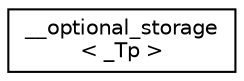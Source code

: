 digraph "Graphical Class Hierarchy"
{
  edge [fontname="Helvetica",fontsize="10",labelfontname="Helvetica",labelfontsize="10"];
  node [fontname="Helvetica",fontsize="10",shape=record];
  rankdir="LR";
  Node1 [label="__optional_storage\l\< _Tp \>",height=0.2,width=0.4,color="black", fillcolor="white", style="filled",URL="$union____optional__storage.xhtml"];
}
